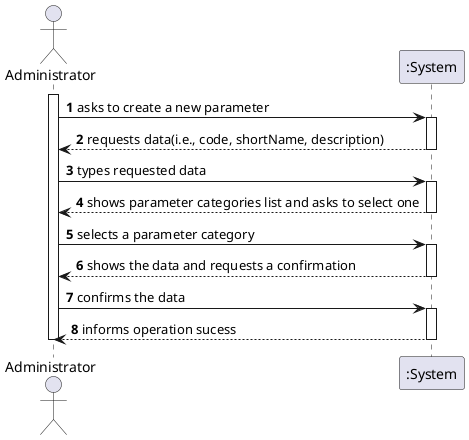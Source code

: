 @startuml
autonumber
actor "Administrator" as Adm

activate Adm
Adm-> ":System" : asks to create a new parameter
activate ":System"
":System" --> Adm : requests data(i.e., code, shortName, description)
deactivate ":System"

Adm-> ":System" : types requested data
activate ":System"
":System" --> Adm : shows parameter categories list and asks to select one
deactivate ":System"

Adm-> ":System" : selects a parameter category
activate ":System"
":System" --> Adm : shows the data and requests a confirmation
deactivate ":System"

Adm-> ":System" : confirms the data
activate ":System"
":System" --> Adm : informs operation sucess
deactivate ":System"

deactivate Adm

@enduml